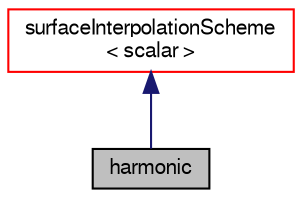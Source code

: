 digraph "harmonic"
{
  bgcolor="transparent";
  edge [fontname="FreeSans",fontsize="10",labelfontname="FreeSans",labelfontsize="10"];
  node [fontname="FreeSans",fontsize="10",shape=record];
  Node4 [label="harmonic",height=0.2,width=0.4,color="black", fillcolor="grey75", style="filled", fontcolor="black"];
  Node5 -> Node4 [dir="back",color="midnightblue",fontsize="10",style="solid",fontname="FreeSans"];
  Node5 [label="surfaceInterpolationScheme\l\< scalar \>",height=0.2,width=0.4,color="red",URL="$a23278.html"];
}
